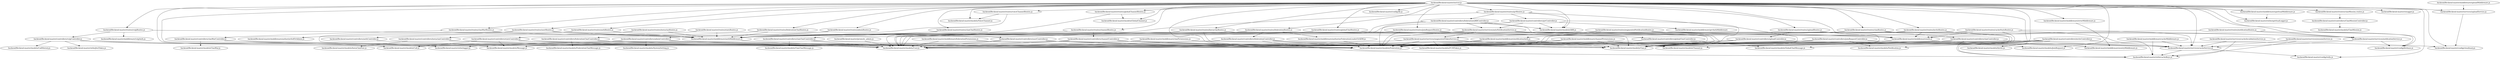 digraph G {
  "backend/Beckend-master/promote_admin.js" -> "backend/Beckend-master/models/User.js";
  "backend/Beckend-master/server.js" -> "backend/Beckend-master/config/db.js";
  "backend/Beckend-master/server.js" -> "backend/Beckend-master/middleware/errorMiddleware.js";
  "backend/Beckend-master/server.js" -> "backend/Beckend-master/middleware/spiritualMiddleware.js";
  "backend/Beckend-master/server.js" -> "backend/Beckend-master/utils/spiritualLogger.js";
  "backend/Beckend-master/server.js" -> "backend/Beckend-master/models/Message.js";
  "backend/Beckend-master/server.js" -> "backend/Beckend-master/models/User.js";
  "backend/Beckend-master/server.js" -> "backend/Beckend-master/models/Channel.js";
  "backend/Beckend-master/server.js" -> "backend/Beckend-master/models/VoiceChannel.js";
  "backend/Beckend-master/server.js" -> "backend/Beckend-master/models/GlobalChannel.js";
  "backend/Beckend-master/server.js" -> "backend/Beckend-master/models/Federation.js";
  "backend/Beckend-master/server.js" -> "backend/Beckend-master/models/Clan.js";
  "backend/Beckend-master/server.js" -> "backend/Beckend-master/models/QRR.js";
  "backend/Beckend-master/server.js" -> "backend/Beckend-master/models/GlobalChatMessage.js";
  "backend/Beckend-master/server.js" -> "backend/Beckend-master/models/JoinRequest.js";
  "backend/Beckend-master/server.js" -> "backend/Beckend-master/routes/uploadRoutes.js";
  "backend/Beckend-master/server.js" -> "backend/Beckend-master/routes/authRoutes.js";
  "backend/Beckend-master/server.js" -> "backend/Beckend-master/routes/userRoutes.js";
  "backend/Beckend-master/server.js" -> "backend/Beckend-master/routes/channelRoutes.js";
  "backend/Beckend-master/server.js" -> "backend/Beckend-master/routes/voiceChannelRoutes.js";
  "backend/Beckend-master/server.js" -> "backend/Beckend-master/routes/globalChannelRoutes.js";
  "backend/Beckend-master/server.js" -> "backend/Beckend-master/routes/voipRoutes.js";
  "backend/Beckend-master/server.js" -> "backend/Beckend-master/routes/federationRoutes.js";
  "backend/Beckend-master/server.js" -> "backend/Beckend-master/routes/clanRoutes.js";
  "backend/Beckend-master/server.js" -> "backend/Beckend-master/routes/federationChatRoutes.js";
  "backend/Beckend-master/server.js" -> "backend/Beckend-master/routes/clanChatRoutes.js";
  "backend/Beckend-master/server.js" -> "backend/Beckend-master/routes/qrrRoutes.js";
  "backend/Beckend-master/server.js" -> "backend/Beckend-master/routes/globalChatRoutes.js";
  "backend/Beckend-master/server.js" -> "backend/Beckend-master/routes/inviteRoutes.js";
  "backend/Beckend-master/server.js" -> "backend/Beckend-master/routes/joinRequestRoutes.js";
  "backend/Beckend-master/server.js" -> "backend/Beckend-master/routes/adminRoutes.js";
  "backend/Beckend-master/server.js" -> "backend/Beckend-master/routes/hierarchyRoutes.js";
  "backend/Beckend-master/server.js" -> "backend/Beckend-master/routes/clanMission.routes.js";
  "backend/Beckend-master/server.js" -> "backend/Beckend-master/swagger.js";
  "backend/Beckend-master/server.js" -> "backend/Beckend-master/services/cacheService.js";
  "backend/Beckend-master/server.js" -> "backend/Beckend-master/config/redis.js";
  "backend/Beckend-master/server.js" -> "backend/Beckend-master/config/cloudinary.js";
  "backend/Beckend-master/server.js" -> "backend/Beckend-master/services/uploadService.js";
  "backend/Beckend-master/server.js" -> "backend/Beckend-master/config/firebase.js";
  "backend/Beckend-master/server.js" -> "backend/Beckend-master/services/notificationService.js";
  "backend/Beckend-master/server.js" -> "backend/Beckend-master/routes/clanWarRoutes.js";
  "backend/Beckend-master/middleware/errorMiddleware.js" -> "backend/Beckend-master/middleware/sentryMiddleware.js";
  "backend/Beckend-master/middleware/spiritualMiddleware.js" -> "backend/Beckend-master/utils/spiritualLogger.js";
  "backend/Beckend-master/routes/uploadRoutes.js" -> "backend/Beckend-master/middleware/auth.js";
  "backend/Beckend-master/routes/uploadRoutes.js" -> "backend/Beckend-master/controllers/uploadController.js";
  "backend/Beckend-master/routes/authRoutes.js" -> "backend/Beckend-master/controllers/authController.js";
  "backend/Beckend-master/routes/authRoutes.js" -> "backend/Beckend-master/middleware/authMiddleware.js";
  "backend/Beckend-master/routes/userRoutes.js" -> "backend/Beckend-master/models/User.js";
  "backend/Beckend-master/routes/userRoutes.js" -> "backend/Beckend-master/middleware/authMiddleware.js";
  "backend/Beckend-master/routes/userRoutes.js" -> "backend/Beckend-master/middleware/authorizeSelfOrAdmin.js";
  "backend/Beckend-master/routes/userRoutes.js" -> "backend/Beckend-master/controllers/userController.js";
  "backend/Beckend-master/routes/channelRoutes.js" -> "backend/Beckend-master/controllers/channelController.js";
  "backend/Beckend-master/routes/channelRoutes.js" -> "backend/Beckend-master/middleware/authMiddleware.js";
  "backend/Beckend-master/routes/voiceChannelRoutes.js" -> "backend/Beckend-master/models/VoiceChannel.js";
  "backend/Beckend-master/routes/voiceChannelRoutes.js" -> "backend/Beckend-master/middleware/authMiddleware.js";
  "backend/Beckend-master/routes/globalChannelRoutes.js" -> "backend/Beckend-master/models/GlobalChannel.js";
  "backend/Beckend-master/routes/globalChannelRoutes.js" -> "backend/Beckend-master/middleware/authMiddleware.js";
  "backend/Beckend-master/routes/voipRoutes.js" -> "backend/Beckend-master/controllers/voipController.js";
  "backend/Beckend-master/routes/voipRoutes.js" -> "backend/Beckend-master/middleware/authMiddleware.js";
  "backend/Beckend-master/routes/voipRoutes.js" -> "backend/Beckend-master/middleware/voipAuth.js";
  "backend/Beckend-master/routes/federationRoutes.js" -> "backend/Beckend-master/controllers/federationController.js";
  "backend/Beckend-master/routes/federationRoutes.js" -> "backend/Beckend-master/middleware/authMiddleware.js";
  "backend/Beckend-master/routes/federationRoutes.js" -> "backend/Beckend-master/middleware/authorizeFederationLeaderOrADM.js";
  "backend/Beckend-master/routes/clanRoutes.js" -> "backend/Beckend-master/controllers/clanController.js";
  "backend/Beckend-master/routes/clanRoutes.js" -> "backend/Beckend-master/middleware/authMiddleware.js";
  "backend/Beckend-master/routes/clanRoutes.js" -> "backend/Beckend-master/models/Clan.js";
  "backend/Beckend-master/routes/federationChatRoutes.js" -> "backend/Beckend-master/middleware/authMiddleware.js";
  "backend/Beckend-master/routes/federationChatRoutes.js" -> "backend/Beckend-master/controllers/federationChatController.js";
  "backend/Beckend-master/routes/clanChatRoutes.js" -> "backend/Beckend-master/middleware/authMiddleware.js";
  "backend/Beckend-master/routes/clanChatRoutes.js" -> "backend/Beckend-master/controllers/clanChatController.js";
  "backend/Beckend-master/routes/qrrRoutes.js" -> "backend/Beckend-master/controllers/qrrController.js";
  "backend/Beckend-master/routes/qrrRoutes.js" -> "backend/Beckend-master/controllers/federationQRRController.js";
  "backend/Beckend-master/routes/qrrRoutes.js" -> "backend/Beckend-master/middleware/authMiddleware.js";
  "backend/Beckend-master/routes/qrrRoutes.js" -> "backend/Beckend-master/models/QRR.js";
  "backend/Beckend-master/routes/qrrRoutes.js" -> "backend/Beckend-master/models/Clan.js";
  "backend/Beckend-master/routes/globalChatRoutes.js" -> "backend/Beckend-master/middleware/authMiddleware.js";
  "backend/Beckend-master/routes/globalChatRoutes.js" -> "backend/Beckend-master/controllers/globalChatController.js";
  "backend/Beckend-master/routes/inviteRoutes.js" -> "backend/Beckend-master/middleware/auth.js";
  "backend/Beckend-master/routes/inviteRoutes.js" -> "backend/Beckend-master/models/User.js";
  "backend/Beckend-master/routes/inviteRoutes.js" -> "backend/Beckend-master/models/Clan.js";
  "backend/Beckend-master/routes/inviteRoutes.js" -> "backend/Beckend-master/models/Federation.js";
  "backend/Beckend-master/routes/joinRequestRoutes.js" -> "backend/Beckend-master/middleware/auth.js";
  "backend/Beckend-master/routes/joinRequestRoutes.js" -> "backend/Beckend-master/models/User.js";
  "backend/Beckend-master/routes/joinRequestRoutes.js" -> "backend/Beckend-master/models/Clan.js";
  "backend/Beckend-master/routes/joinRequestRoutes.js" -> "backend/Beckend-master/models/Federation.js";
  "backend/Beckend-master/routes/adminRoutes.js" -> "backend/Beckend-master/controllers/adminController.js";
  "backend/Beckend-master/routes/adminRoutes.js" -> "backend/Beckend-master/middleware/authMiddleware.js";
  "backend/Beckend-master/routes/hierarchyRoutes.js" -> "backend/Beckend-master/models/Federation.js";
  "backend/Beckend-master/routes/hierarchyRoutes.js" -> "backend/Beckend-master/models/Clan.js";
  "backend/Beckend-master/routes/hierarchyRoutes.js" -> "backend/Beckend-master/middleware/authMiddleware.js";
  "backend/Beckend-master/routes/clanMission.routes.js" -> "backend/Beckend-master/controllers/ClanMissionController.js";
  "backend/Beckend-master/services/cacheService.js" -> "backend/Beckend-master/config/redis.js";
  "backend/Beckend-master/services/cacheService.js" -> "backend/Beckend-master/utils/cacheKeys.js";
  "backend/Beckend-master/services/uploadService.js" -> "backend/Beckend-master/config/cloudinary.js";
  "backend/Beckend-master/services/notificationService.js" -> "backend/Beckend-master/config/firebase.js";
  "backend/Beckend-master/services/notificationService.js" -> "backend/Beckend-master/services/cacheService.js";
  "backend/Beckend-master/routes/clanWarRoutes.js" -> "backend/Beckend-master/controllers/clanWarController.js";
  "backend/Beckend-master/routes/clanWarRoutes.js" -> "backend/Beckend-master/middleware/authMiddleware.js";
  "backend/Beckend-master/controllers/ClanMissionController.js" -> "backend/Beckend-master/models/ClanMission.js";
  "backend/Beckend-master/controllers/adminController.js" -> "backend/Beckend-master/models/User.js";
  "backend/Beckend-master/controllers/adminController.js" -> "backend/Beckend-master/models/Clan.js";
  "backend/Beckend-master/controllers/adminController.js" -> "backend/Beckend-master/models/Federation.js";
  "backend/Beckend-master/controllers/adminController.js" -> "backend/Beckend-master/models/Call.js";
  "backend/Beckend-master/controllers/adminController.js" -> "backend/Beckend-master/models/SystemSetting.js";
  "backend/Beckend-master/controllers/authController.js" -> "backend/Beckend-master/models/User.js";
  "backend/Beckend-master/controllers/channelController.js" -> "backend/Beckend-master/models/Channel.js";
  "backend/Beckend-master/controllers/channelController.js" -> "backend/Beckend-master/models/User.js";
  "backend/Beckend-master/controllers/channelController.js" -> "backend/Beckend-master/models/Message.js";
  "backend/Beckend-master/controllers/channelController.js" -> "backend/Beckend-master/models/Clan.js";
  "backend/Beckend-master/controllers/channelController.js" -> "backend/Beckend-master/models/Federation.js";
  "backend/Beckend-master/controllers/clanChatController.js" -> "backend/Beckend-master/models/ClanChatMessage.js";
  "backend/Beckend-master/controllers/clanChatController.js" -> "backend/Beckend-master/models/Clan.js";
  "backend/Beckend-master/controllers/clanChatController.js" -> "backend/Beckend-master/models/User.js";
  "backend/Beckend-master/controllers/clanController.js" -> "backend/Beckend-master/models/Clan.js";
  "backend/Beckend-master/controllers/clanController.js" -> "backend/Beckend-master/models/User.js";
  "backend/Beckend-master/controllers/clanController.js" -> "backend/Beckend-master/models/Federation.js";
  "backend/Beckend-master/controllers/clanController.js" -> "backend/Beckend-master/services/cacheService.js";
  "backend/Beckend-master/controllers/clanController.js" -> "backend/Beckend-master/utils/cacheKeys.js";
  "backend/Beckend-master/controllers/clanWarController.js" -> "backend/Beckend-master/models/ClanWar.js";
  "backend/Beckend-master/controllers/clanWarController.js" -> "backend/Beckend-master/models/Clan.js";
  "backend/Beckend-master/controllers/clanWarController.js" -> "backend/Beckend-master/models/User.js";
  "backend/Beckend-master/controllers/federationChatController.js" -> "backend/Beckend-master/models/FederationChatMessage.js";
  "backend/Beckend-master/controllers/federationChatController.js" -> "backend/Beckend-master/models/Federation.js";
  "backend/Beckend-master/controllers/federationChatController.js" -> "backend/Beckend-master/models/User.js";
  "backend/Beckend-master/controllers/federationController.js" -> "backend/Beckend-master/models/Federation.js";
  "backend/Beckend-master/controllers/federationController.js" -> "backend/Beckend-master/models/Clan.js";
  "backend/Beckend-master/controllers/federationController.js" -> "backend/Beckend-master/models/User.js";
  "backend/Beckend-master/controllers/federationController.js" -> "backend/Beckend-master/services/cacheService.js";
  "backend/Beckend-master/controllers/federationController.js" -> "backend/Beckend-master/utils/cacheKeys.js";
  "backend/Beckend-master/controllers/federationQRRController.js" -> "backend/Beckend-master/models/QRR.js";
  "backend/Beckend-master/controllers/federationQRRController.js" -> "backend/Beckend-master/models/User.js";
  "backend/Beckend-master/controllers/federationQRRController.js" -> "backend/Beckend-master/models/Clan.js";
  "backend/Beckend-master/controllers/federationQRRController.js" -> "backend/Beckend-master/models/Federation.js";
  "backend/Beckend-master/controllers/federationQRRController.js" -> "backend/Beckend-master/services/autoNotificationService.js";
  "backend/Beckend-master/services/autoNotificationService.js" -> "backend/Beckend-master/services/notificationService.js";
  "backend/Beckend-master/services/autoNotificationService.js" -> "backend/Beckend-master/services/segmentedTokenService.js";
  "backend/Beckend-master/services/autoNotificationService.js" -> "backend/Beckend-master/models/User.js";
  "backend/Beckend-master/services/autoNotificationService.js" -> "backend/Beckend-master/models/Clan.js";
  "backend/Beckend-master/services/autoNotificationService.js" -> "backend/Beckend-master/models/Federation.js";
  "backend/Beckend-master/controllers/globalChatController.js" -> "backend/Beckend-master/models/GlobalChatMessage.js";
  "backend/Beckend-master/controllers/globalChatController.js" -> "backend/Beckend-master/models/User.js";
  "backend/Beckend-master/controllers/instaclanController.js" -> "backend/Beckend-master/models/InstaClanPost.js";
  "backend/Beckend-master/controllers/instaclanController.js" -> "backend/Beckend-master/models/Clan.js";
  "backend/Beckend-master/controllers/instaclanController.js" -> "backend/Beckend-master/models/User.js";
  "backend/Beckend-master/controllers/inviteController.js" -> "backend/Beckend-master/models/Invite.js";
  "backend/Beckend-master/controllers/inviteController.js" -> "backend/Beckend-master/models/User.js";
  "backend/Beckend-master/controllers/inviteController.js" -> "backend/Beckend-master/models/Clan.js";
  "backend/Beckend-master/controllers/inviteController.js" -> "backend/Beckend-master/models/Federation.js";
  "backend/Beckend-master/controllers/inviteController.js" -> "backend/Beckend-master/models/Notification.js";
  "backend/Beckend-master/controllers/inviteController.js" -> "backend/Beckend-master/services/cacheService.js";
  "backend/Beckend-master/controllers/inviteController.js" -> "backend/Beckend-master/utils/cacheKeys.js";
  "backend/Beckend-master/controllers/joinRequestController.js" -> "backend/Beckend-master/models/JoinRequest.js";
  "backend/Beckend-master/controllers/joinRequestController.js" -> "backend/Beckend-master/models/User.js";
  "backend/Beckend-master/controllers/joinRequestController.js" -> "backend/Beckend-master/models/Clan.js";
  "backend/Beckend-master/controllers/joinRequestController.js" -> "backend/Beckend-master/models/Federation.js";
  "backend/Beckend-master/controllers/joinRequestController.js" -> "backend/Beckend-master/models/Notification.js";
  "backend/Beckend-master/controllers/qrrController.js" -> "backend/Beckend-master/models/QRR.js";
  "backend/Beckend-master/controllers/qrrController.js" -> "backend/Beckend-master/models/User.js";
  "backend/Beckend-master/controllers/qrrController.js" -> "backend/Beckend-master/models/Clan.js";
  "backend/Beckend-master/controllers/qrrController.js" -> "backend/Beckend-master/services/autoNotificationService.js";
  "backend/Beckend-master/controllers/qrrController.js" -> "backend/Beckend-master/middleware/qrrAuthMiddleware";
  "backend/Beckend-master/controllers/statsController.js" -> "backend/Beckend-master/models/User.js";
  "backend/Beckend-master/controllers/statsController.js" -> "backend/Beckend-master/models/Call.js";
  "backend/Beckend-master/controllers/statsController.js" -> "backend/Beckend-master/models/Message.js";
  "backend/Beckend-master/controllers/statsController.js" -> "backend/Beckend-master/models/Clan.js";
  "backend/Beckend-master/controllers/statsController.js" -> "backend/Beckend-master/models/Federation.js";
  "backend/Beckend-master/controllers/uploadController.js" -> "backend/Beckend-master/models/User.js";
  "backend/Beckend-master/controllers/uploadController.js" -> "backend/Beckend-master/models/Clan.js";
  "backend/Beckend-master/controllers/uploadController.js" -> "backend/Beckend-master/models/Federation.js";
  "backend/Beckend-master/controllers/uploadController.js" -> "backend/Beckend-master/config/cloudinary.js";
  "backend/Beckend-master/controllers/userController.js" -> "backend/Beckend-master/models/User.js";
  "backend/Beckend-master/controllers/userController.js" -> "backend/Beckend-master/models/Clan.js";
  "backend/Beckend-master/controllers/userController.js" -> "backend/Beckend-master/models/Federation.js";
  "backend/Beckend-master/controllers/userController.js" -> "backend/Beckend-master/services/cacheService.js";
  "backend/Beckend-master/controllers/userController.js" -> "backend/Beckend-master/utils/logger.js";
  "backend/Beckend-master/controllers/voipController.js" -> "backend/Beckend-master/models/Call.js";
  "backend/Beckend-master/controllers/voipController.js" -> "backend/Beckend-master/models/CallHistory.js";
  "backend/Beckend-master/controllers/voipController.js" -> "backend/Beckend-master/models/User.js";
  "backend/Beckend-master/controllers/voipController.js" -> "backend/Beckend-master/utils/logger.js";
  "backend/Beckend-master/controllers/voipController.js" -> "backend/Beckend-master/utils/jitsiToken.js";
  "backend/Beckend-master/middleware/auth.js" -> "backend/Beckend-master/models/User.js";
  "backend/Beckend-master/middleware/auth.js" -> "backend/Beckend-master/middleware/sentryMiddleware.js";
  "backend/Beckend-master/middleware/authMiddleware.js" -> "backend/Beckend-master/models/User.js";
  "backend/Beckend-master/middleware/authorizeFederationLeaderOrADM.js" -> "backend/Beckend-master/models/Federation.js";
  "backend/Beckend-master/middleware/cacheMiddleware.js" -> "backend/Beckend-master/services/cacheService.js";
  "backend/Beckend-master/middleware/cacheMiddleware.js" -> "backend/Beckend-master/utils/cacheKeys.js";
  "backend/Beckend-master/middleware/channelPermissions.js" -> "backend/Beckend-master/models/User.js";
  "backend/Beckend-master/middleware/channelPermissions.js" -> "backend/Beckend-master/models/Clan.js";
  "backend/Beckend-master/middleware/channelPermissions.js" -> "backend/Beckend-master/models/Federation.js";
  "backend/Beckend-master/middleware/channelPermissions.js" -> "backend/Beckend-master/models/Channel.js";
  "backend/Beckend-master/middleware/clanPermissions.js" -> "backend/Beckend-master/models/Clan.js";
  "backend/Beckend-master/middleware/clanPermissions.js" -> "backend/Beckend-master/models/User.js";
  "backend/Beckend-master/middleware/federationPermissions.js" -> "backend/Beckend-master/models/Federation.js";
  "backend/Beckend-master/middleware/federationPermissions.js" -> "backend/Beckend-master/models/User.js";
  "backend/Beckend-master/middleware/notificationAuth.js" -> "backend/Beckend-master/models/User.js";
  "backend/Beckend-master/middleware/notificationAuth.js" -> "backend/Beckend-master/models/Clan.js";
  "backend/Beckend-master/middleware/notificationAuth.js" -> "backend/Beckend-master/models/Federation.js";
  "backend/Beckend-master/middleware/uploadMiddleware.js" -> "backend/Beckend-master/services/uploadService.js";
  "backend/Beckend-master/routes/cacheStatsRoutes.js" -> "backend/Beckend-master/models/User.js";
  "backend/Beckend-master/routes/cacheStatsRoutes.js" -> "backend/Beckend-master/models/Clan.js";
  "backend/Beckend-master/routes/cacheStatsRoutes.js" -> "backend/Beckend-master/models/Federation.js";
  "backend/Beckend-master/routes/cacheStatsRoutes.js" -> "backend/Beckend-master/services/cacheService.js";
  "backend/Beckend-master/routes/cacheStatsRoutes.js" -> "backend/Beckend-master/utils/cacheKeys.js";
  "backend/Beckend-master/routes/cacheStatsRoutes.js" -> "backend/Beckend-master/middleware/auth.js";
  "backend/Beckend-master/routes/instaclanRoutes.js" -> "backend/Beckend-master/middleware/authMiddleware.js";
  "backend/Beckend-master/routes/instaclanRoutes.js" -> "backend/Beckend-master/controllers/instaclanController.js";
  "backend/Beckend-master/routes/notificationRoutes.js" -> "backend/Beckend-master/services/notificationService.js";
  "backend/Beckend-master/routes/notificationRoutes.js" -> "backend/Beckend-master/config/firebase.js";
  "backend/Beckend-master/routes/notificationRoutes.js" -> "backend/Beckend-master/middleware/auth.js";
  "backend/Beckend-master/routes/segmentedNotificationRoutes.js" -> "backend/Beckend-master/services/notificationService.js";
  "backend/Beckend-master/routes/segmentedNotificationRoutes.js" -> "backend/Beckend-master/services/segmentedTokenService.js";
  "backend/Beckend-master/routes/segmentedNotificationRoutes.js" -> "backend/Beckend-master/middleware/notificationAuth.js";
  "backend/Beckend-master/routes/segmentedNotificationRoutes.js" -> "backend/Beckend-master/middleware/auth.js";
  "backend/Beckend-master/services/segmentedTokenService.js" -> "backend/Beckend-master/models/User.js";
  "backend/Beckend-master/services/segmentedTokenService.js" -> "backend/Beckend-master/models/Clan.js";
  "backend/Beckend-master/services/segmentedTokenService.js" -> "backend/Beckend-master/models/Federation.js";
  "backend/Beckend-master/services/segmentedTokenService.js" -> "backend/Beckend-master/models/FCMToken.js";
  "backend/Beckend-master/routes/statsRoutes.js" -> "backend/Beckend-master/controllers/statsController.js";
  "backend/Beckend-master/routes/statsRoutes.js" -> "backend/Beckend-master/middleware/authMiddleware.js";
  "backend/Beckend-master/services/cacheInvalidationService.js" -> "backend/Beckend-master/services/cacheService.js";
  "backend/Beckend-master/services/cacheInvalidationService.js" -> "backend/Beckend-master/utils/cacheKeys.js";
  "backend/Beckend-master/services/sessionService.js" -> "backend/Beckend-master/services/cacheService.js";
  "backend/Beckend-master/services/sessionService.js" -> "backend/Beckend-master/utils/cacheKeys.js";
}